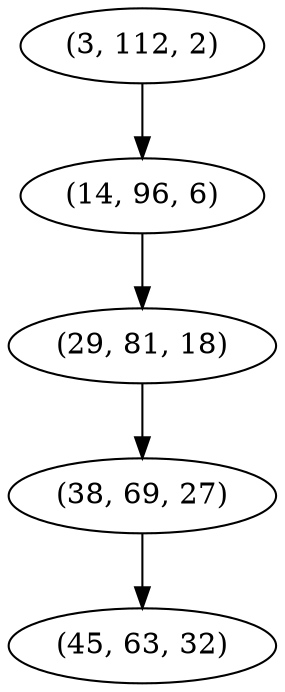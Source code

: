 digraph tree {
    "(3, 112, 2)";
    "(14, 96, 6)";
    "(29, 81, 18)";
    "(38, 69, 27)";
    "(45, 63, 32)";
    "(3, 112, 2)" -> "(14, 96, 6)";
    "(14, 96, 6)" -> "(29, 81, 18)";
    "(29, 81, 18)" -> "(38, 69, 27)";
    "(38, 69, 27)" -> "(45, 63, 32)";
}
